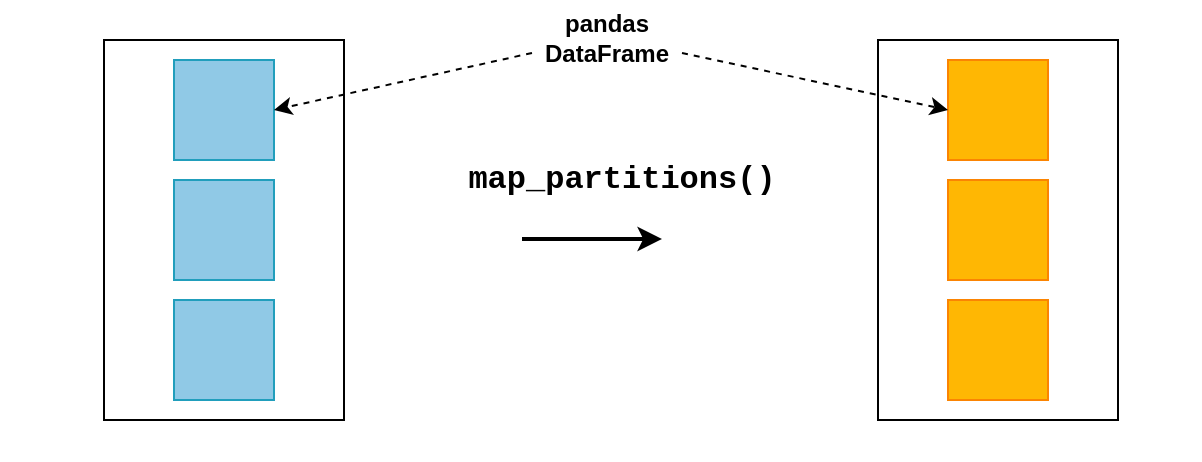 <mxfile version="22.1.18" type="device">
  <diagram id="MLlP6V_1RyNyVy2EzV0r" name="第 1 页">
    <mxGraphModel dx="1030" dy="552" grid="0" gridSize="10" guides="1" tooltips="1" connect="1" arrows="1" fold="1" page="1" pageScale="1" pageWidth="827" pageHeight="1169" math="0" shadow="0">
      <root>
        <mxCell id="0" />
        <mxCell id="1" parent="0" />
        <mxCell id="n5kHHhObN0qZnFhkV2eE-1" value="" style="rounded=0;whiteSpace=wrap;html=1;strokeColor=none;fillColor=none;" parent="1" vertex="1">
          <mxGeometry x="88" y="260" width="600" height="230" as="geometry" />
        </mxCell>
        <mxCell id="5ISlMRjvqGO4JHw_S9Gw-25" value="" style="rounded=0;whiteSpace=wrap;html=1;fontFamily=Courier New;fontSize=16;fillColor=none;" parent="1" vertex="1">
          <mxGeometry x="527" y="280" width="120" height="190" as="geometry" />
        </mxCell>
        <mxCell id="5ISlMRjvqGO4JHw_S9Gw-17" value="" style="rounded=0;whiteSpace=wrap;html=1;fontFamily=Courier New;fontSize=16;fillColor=none;" parent="1" vertex="1">
          <mxGeometry x="140" y="280" width="120" height="190" as="geometry" />
        </mxCell>
        <mxCell id="5ISlMRjvqGO4JHw_S9Gw-10" value="" style="whiteSpace=wrap;html=1;aspect=fixed;fillColor=#90C9E6;strokeColor=#219EBC;" parent="1" vertex="1">
          <mxGeometry x="175" y="290" width="50" height="50" as="geometry" />
        </mxCell>
        <mxCell id="5ISlMRjvqGO4JHw_S9Gw-12" value="" style="endArrow=classic;html=1;rounded=0;strokeWidth=2;" parent="1" edge="1">
          <mxGeometry width="50" height="50" relative="1" as="geometry">
            <mxPoint x="349" y="379.5" as="sourcePoint" />
            <mxPoint x="419" y="379.5" as="targetPoint" />
          </mxGeometry>
        </mxCell>
        <mxCell id="5ISlMRjvqGO4JHw_S9Gw-13" value="&lt;font face=&quot;Courier New&quot; style=&quot;font-size: 16px;&quot;&gt;&lt;b style=&quot;&quot;&gt;map_partitions()&lt;/b&gt;&lt;/font&gt;" style="text;html=1;strokeColor=none;fillColor=none;align=center;verticalAlign=middle;whiteSpace=wrap;rounded=0;" parent="1" vertex="1">
          <mxGeometry x="369" y="335" width="60" height="30" as="geometry" />
        </mxCell>
        <mxCell id="5ISlMRjvqGO4JHw_S9Gw-19" value="" style="whiteSpace=wrap;html=1;aspect=fixed;fillColor=#90C9E6;strokeColor=#219EBC;" parent="1" vertex="1">
          <mxGeometry x="175" y="350" width="50" height="50" as="geometry" />
        </mxCell>
        <mxCell id="5ISlMRjvqGO4JHw_S9Gw-22" value="" style="whiteSpace=wrap;html=1;aspect=fixed;fillColor=#90C9E6;strokeColor=#219EBC;" parent="1" vertex="1">
          <mxGeometry x="175" y="410" width="50" height="50" as="geometry" />
        </mxCell>
        <mxCell id="KmlR4PIarv3nHcJeVYb1-4" value="" style="whiteSpace=wrap;html=1;aspect=fixed;fillColor=#FFB703;strokeColor=#FB8402;" vertex="1" parent="1">
          <mxGeometry x="562" y="290" width="50" height="50" as="geometry" />
        </mxCell>
        <mxCell id="KmlR4PIarv3nHcJeVYb1-5" value="" style="whiteSpace=wrap;html=1;aspect=fixed;fillColor=#FFB703;strokeColor=#FB8402;" vertex="1" parent="1">
          <mxGeometry x="562" y="350" width="50" height="50" as="geometry" />
        </mxCell>
        <mxCell id="KmlR4PIarv3nHcJeVYb1-6" value="" style="whiteSpace=wrap;html=1;aspect=fixed;fillColor=#FFB703;strokeColor=#FB8402;" vertex="1" parent="1">
          <mxGeometry x="562" y="410" width="50" height="50" as="geometry" />
        </mxCell>
        <mxCell id="KmlR4PIarv3nHcJeVYb1-7" value="&lt;b&gt;pandas&lt;br&gt;DataFrame&lt;/b&gt;" style="text;html=1;strokeColor=none;fillColor=none;align=center;verticalAlign=middle;whiteSpace=wrap;rounded=0;" vertex="1" parent="1">
          <mxGeometry x="354" y="264" width="75" height="30" as="geometry" />
        </mxCell>
        <mxCell id="KmlR4PIarv3nHcJeVYb1-8" value="" style="endArrow=classic;html=1;rounded=0;exitX=0;exitY=0.75;exitDx=0;exitDy=0;entryX=1;entryY=0.5;entryDx=0;entryDy=0;dashed=1;" edge="1" parent="1" source="KmlR4PIarv3nHcJeVYb1-7" target="5ISlMRjvqGO4JHw_S9Gw-10">
          <mxGeometry width="50" height="50" relative="1" as="geometry">
            <mxPoint x="203" y="270" as="sourcePoint" />
            <mxPoint x="253" y="220" as="targetPoint" />
          </mxGeometry>
        </mxCell>
        <mxCell id="KmlR4PIarv3nHcJeVYb1-9" value="" style="endArrow=classic;html=1;rounded=0;exitX=1;exitY=0.75;exitDx=0;exitDy=0;entryX=0;entryY=0.5;entryDx=0;entryDy=0;dashed=1;" edge="1" parent="1" source="KmlR4PIarv3nHcJeVYb1-7" target="KmlR4PIarv3nHcJeVYb1-4">
          <mxGeometry width="50" height="50" relative="1" as="geometry">
            <mxPoint x="364" y="297" as="sourcePoint" />
            <mxPoint x="235" y="325" as="targetPoint" />
          </mxGeometry>
        </mxCell>
      </root>
    </mxGraphModel>
  </diagram>
</mxfile>
